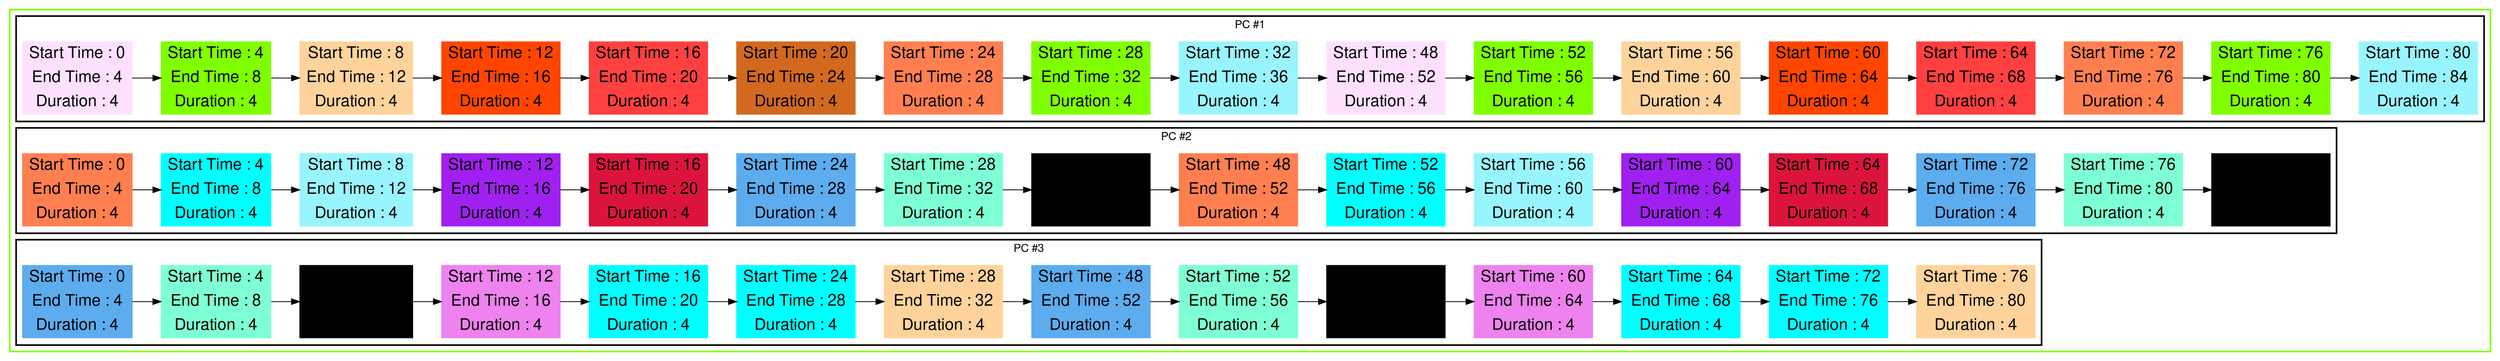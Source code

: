 digraph G {

fontname="Helvetica,Arial,sans-serif"
node [fontname="Helvetica,Arial,sans-serif"]
edge [fontname="Helvetica,Arial,sans-serif"]
graph [rankdir = "LR"];
node [fontsize = "20" shape = "ellipse"];

    subgraph cluster_Mod_0{
        color =chartreuse
        style = bold
        subgraph cluster_0{
           node [style=filled]
           color = black


            "node16" [
               label = "Start Time : 0 | End Time : 4 | Duration : 4"
               shape = "record"
               color = thistle1
            ]

            "node30" [
               label = "Start Time : 4 | End Time : 8 | Duration : 4"
               shape = "record"
               color = chartreuse
            ]

            "node22" [
               label = "Start Time : 8 | End Time : 12 | Duration : 4"
               shape = "record"
               color = burlywood1
            ]

            "node12" [
               label = "Start Time : 12 | End Time : 16 | Duration : 4"
               shape = "record"
               color = orangered1
            ]

            "node20" [
               label = "Start Time : 16 | End Time : 20 | Duration : 4"
               shape = "record"
               color = brown1
            ]

            "node34" [
               label = "Start Time : 20 | End Time : 24 | Duration : 4"
               shape = "record"
               color = chocolate
            ]

            "node36" [
               label = "Start Time : 24 | End Time : 28 | Duration : 4"
               shape = "record"
               color = coral
            ]

            "node31" [
               label = "Start Time : 28 | End Time : 32 | Duration : 4"
               shape = "record"
               color = chartreuse
            ]

            "node27" [
               label = "Start Time : 32 | End Time : 36 | Duration : 4"
               shape = "record"
               color = cadetblue1
            ]

            "node17" [
               label = "Start Time : 48 | End Time : 52 | Duration : 4"
               shape = "record"
               color = thistle1
            ]

            "node32" [
               label = "Start Time : 52 | End Time : 56 | Duration : 4"
               shape = "record"
               color = chartreuse
            ]

            "node24" [
               label = "Start Time : 56 | End Time : 60 | Duration : 4"
               shape = "record"
               color = burlywood1
            ]

            "node13" [
               label = "Start Time : 60 | End Time : 64 | Duration : 4"
               shape = "record"
               color = orangered1
            ]

            "node21" [
               label = "Start Time : 64 | End Time : 68 | Duration : 4"
               shape = "record"
               color = brown1
            ]

            "node38" [
               label = "Start Time : 72 | End Time : 76 | Duration : 4"
               shape = "record"
               color = coral
            ]

            "node33" [
               label = "Start Time : 76 | End Time : 80 | Duration : 4"
               shape = "record"
               color = chartreuse
            ]

            "node29" [
               label = "Start Time : 80 | End Time : 84 | Duration : 4"
               shape = "record"
               color = cadetblue1
            ]

            node16 -> node30 -> node22 -> node12 -> node20 -> node34 -> node36 -> node31 -> node27 -> node17 -> node32 -> node24 -> node13 -> node21 -> node38 -> node33 -> node29

            label = "PC #1"

        }
        subgraph cluster_1{
           node [style=filled]
           color = black


            "node35" [
               label = "Start Time : 0 | End Time : 4 | Duration : 4"
               shape = "record"
               color = coral
            ]

            "node4" [
               label = "Start Time : 4 | End Time : 8 | Duration : 4"
               shape = "record"
               color = aqua
            ]

            "node26" [
               label = "Start Time : 8 | End Time : 12 | Duration : 4"
               shape = "record"
               color = cadetblue1
            ]

            "node14" [
               label = "Start Time : 12 | End Time : 16 | Duration : 4"
               shape = "record"
               color = x11purple
            ]

            "node43" [
               label = "Start Time : 16 | End Time : 20 | Duration : 4"
               shape = "record"
               color = crimson
            ]

            "node1" [
               label = "Start Time : 24 | End Time : 28 | Duration : 4"
               shape = "record"
               color = steelblue2
            ]

            "node9" [
               label = "Start Time : 28 | End Time : 32 | Duration : 4"
               shape = "record"
               color = aquamarine
            ]

            "node40" [
               label = "Start Time : 32 | End Time : 36 | Duration : 4"
               shape = "record"
               color = cornflower
            ]

            "node37" [
               label = "Start Time : 48 | End Time : 52 | Duration : 4"
               shape = "record"
               color = coral
            ]

            "node6" [
               label = "Start Time : 52 | End Time : 56 | Duration : 4"
               shape = "record"
               color = aqua
            ]

            "node28" [
               label = "Start Time : 56 | End Time : 60 | Duration : 4"
               shape = "record"
               color = cadetblue1
            ]

            "node15" [
               label = "Start Time : 60 | End Time : 64 | Duration : 4"
               shape = "record"
               color = x11purple
            ]

            "node44" [
               label = "Start Time : 64 | End Time : 68 | Duration : 4"
               shape = "record"
               color = crimson
            ]

            "node3" [
               label = "Start Time : 72 | End Time : 76 | Duration : 4"
               shape = "record"
               color = steelblue2
            ]

            "node11" [
               label = "Start Time : 76 | End Time : 80 | Duration : 4"
               shape = "record"
               color = aquamarine
            ]

            "node42" [
               label = "Start Time : 80 | End Time : 84 | Duration : 4"
               shape = "record"
               color = cornflower
            ]

            node35 -> node4 -> node26 -> node14 -> node43 -> node1 -> node9 -> node40 -> node37 -> node6 -> node28 -> node15 -> node44 -> node3 -> node11 -> node42

            label = "PC #2"

        }
        subgraph cluster_2{
           node [style=filled]
           color = black


            "node0" [
               label = "Start Time : 0 | End Time : 4 | Duration : 4"
               shape = "record"
               color = steelblue2
            ]

            "node8" [
               label = "Start Time : 4 | End Time : 8 | Duration : 4"
               shape = "record"
               color = aquamarine
            ]

            "node39" [
               label = "Start Time : 8 | End Time : 12 | Duration : 4"
               shape = "record"
               color = cornflower
            ]

            "node18" [
               label = "Start Time : 12 | End Time : 16 | Duration : 4"
               shape = "record"
               color = violet
            ]

            "node45" [
               label = "Start Time : 16 | End Time : 20 | Duration : 4"
               shape = "record"
               color = cyan
            ]

            "node5" [
               label = "Start Time : 24 | End Time : 28 | Duration : 4"
               shape = "record"
               color = aqua
            ]

            "node23" [
               label = "Start Time : 28 | End Time : 32 | Duration : 4"
               shape = "record"
               color = burlywood1
            ]

            "node2" [
               label = "Start Time : 48 | End Time : 52 | Duration : 4"
               shape = "record"
               color = steelblue2
            ]

            "node10" [
               label = "Start Time : 52 | End Time : 56 | Duration : 4"
               shape = "record"
               color = aquamarine
            ]

            "node41" [
               label = "Start Time : 56 | End Time : 60 | Duration : 4"
               shape = "record"
               color = cornflower
            ]

            "node19" [
               label = "Start Time : 60 | End Time : 64 | Duration : 4"
               shape = "record"
               color = violet
            ]

            "node46" [
               label = "Start Time : 64 | End Time : 68 | Duration : 4"
               shape = "record"
               color = cyan
            ]

            "node7" [
               label = "Start Time : 72 | End Time : 76 | Duration : 4"
               shape = "record"
               color = aqua
            ]

            "node25" [
               label = "Start Time : 76 | End Time : 80 | Duration : 4"
               shape = "record"
               color = burlywood1
            ]

            node0 -> node8 -> node39 -> node18 -> node45 -> node5 -> node23 -> node2 -> node10 -> node41 -> node19 -> node46 -> node7 -> node25

            label = "PC #3"

        }
    }




}

